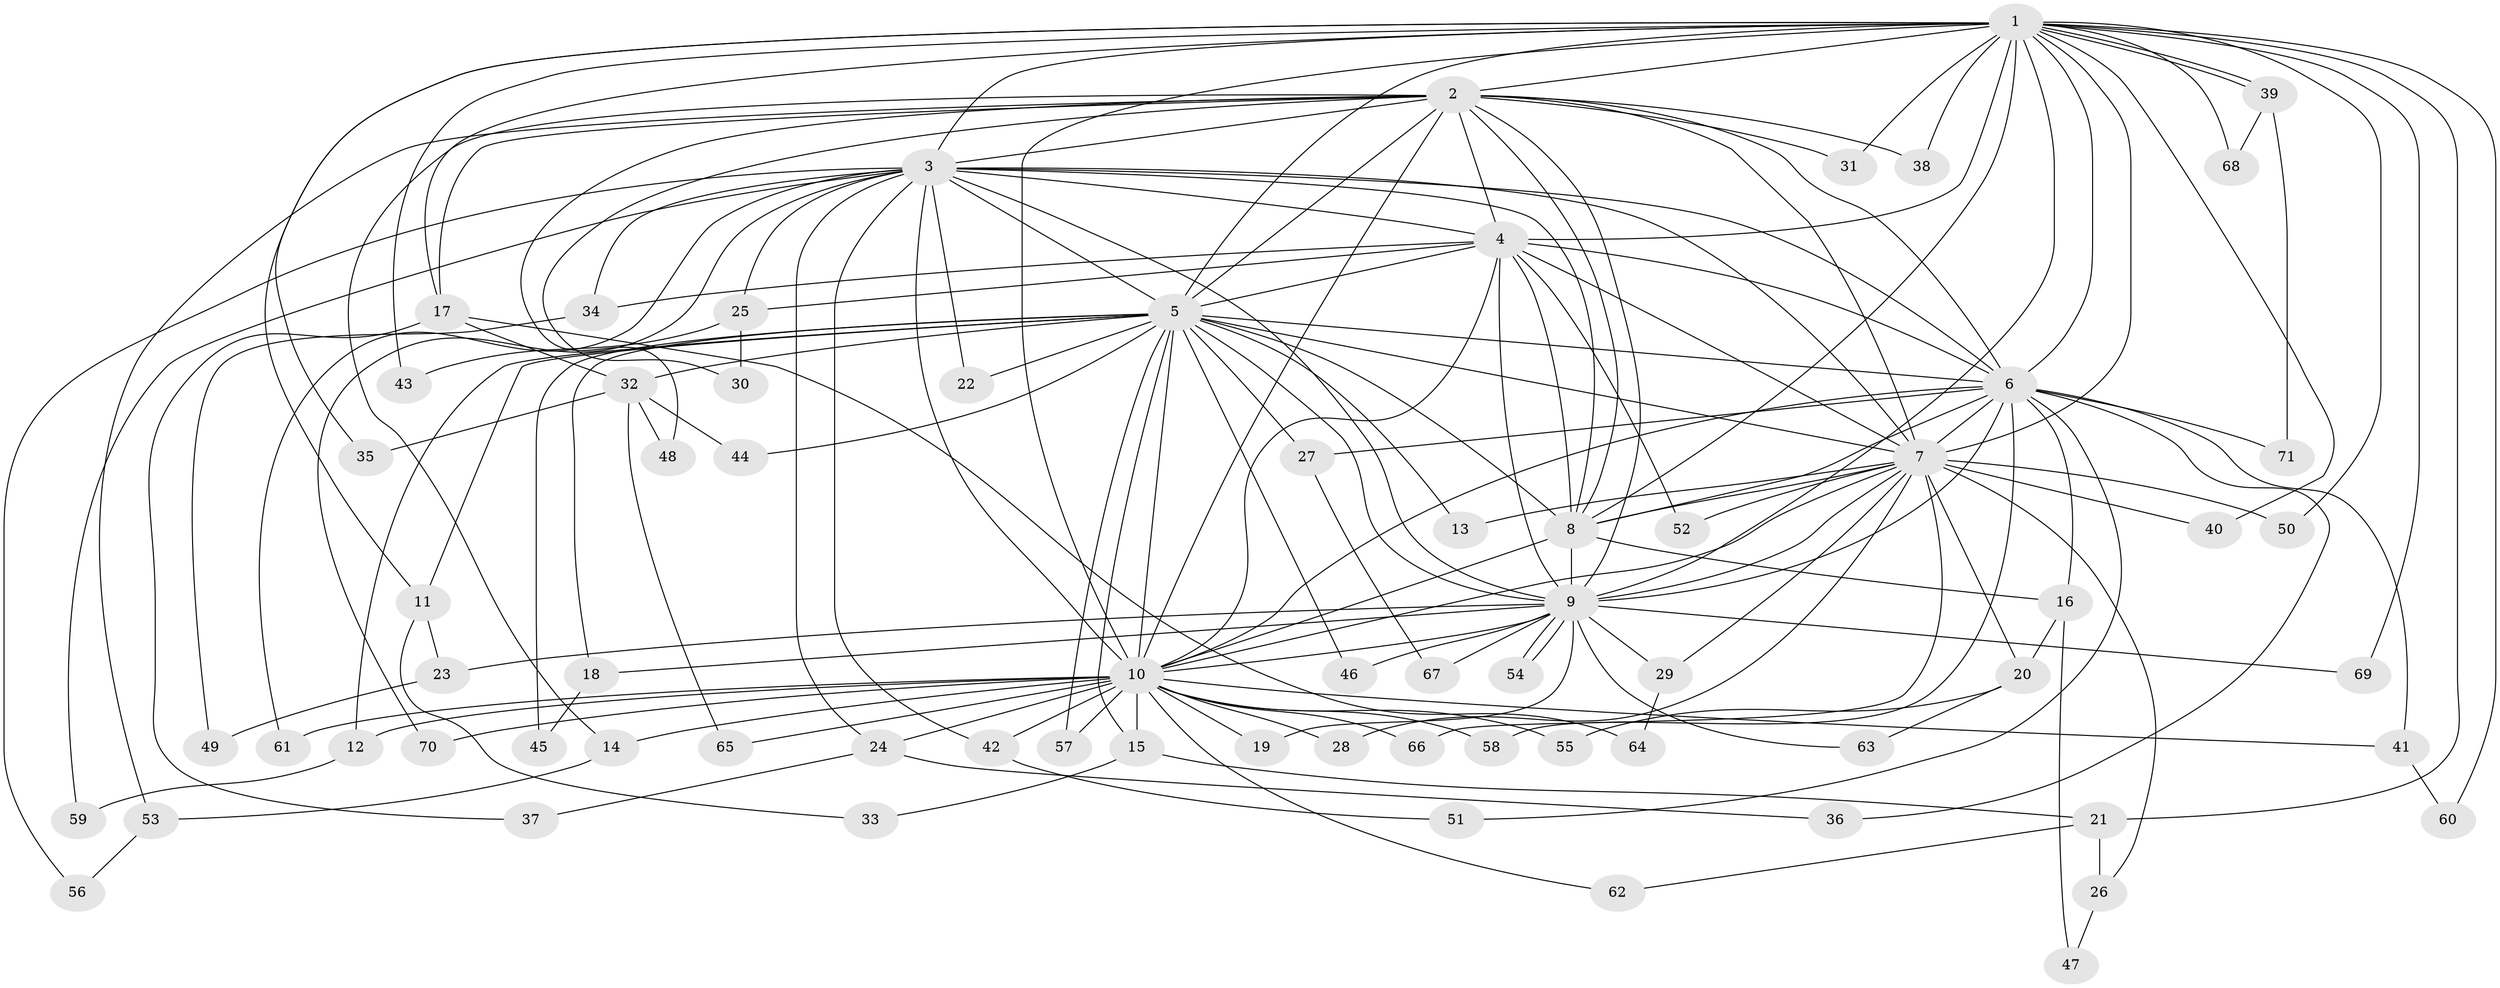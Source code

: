 // Generated by graph-tools (version 1.1) at 2025/14/03/09/25 04:14:13]
// undirected, 71 vertices, 167 edges
graph export_dot {
graph [start="1"]
  node [color=gray90,style=filled];
  1;
  2;
  3;
  4;
  5;
  6;
  7;
  8;
  9;
  10;
  11;
  12;
  13;
  14;
  15;
  16;
  17;
  18;
  19;
  20;
  21;
  22;
  23;
  24;
  25;
  26;
  27;
  28;
  29;
  30;
  31;
  32;
  33;
  34;
  35;
  36;
  37;
  38;
  39;
  40;
  41;
  42;
  43;
  44;
  45;
  46;
  47;
  48;
  49;
  50;
  51;
  52;
  53;
  54;
  55;
  56;
  57;
  58;
  59;
  60;
  61;
  62;
  63;
  64;
  65;
  66;
  67;
  68;
  69;
  70;
  71;
  1 -- 2;
  1 -- 3;
  1 -- 4;
  1 -- 5;
  1 -- 6;
  1 -- 7;
  1 -- 8;
  1 -- 9;
  1 -- 10;
  1 -- 11;
  1 -- 17;
  1 -- 21;
  1 -- 31;
  1 -- 35;
  1 -- 38;
  1 -- 39;
  1 -- 39;
  1 -- 40;
  1 -- 43;
  1 -- 50;
  1 -- 60;
  1 -- 68;
  1 -- 69;
  2 -- 3;
  2 -- 4;
  2 -- 5;
  2 -- 6;
  2 -- 7;
  2 -- 8;
  2 -- 9;
  2 -- 10;
  2 -- 14;
  2 -- 17;
  2 -- 30;
  2 -- 31;
  2 -- 38;
  2 -- 48;
  2 -- 53;
  3 -- 4;
  3 -- 5;
  3 -- 6;
  3 -- 7;
  3 -- 8;
  3 -- 9;
  3 -- 10;
  3 -- 22;
  3 -- 24;
  3 -- 25;
  3 -- 34;
  3 -- 42;
  3 -- 56;
  3 -- 59;
  3 -- 61;
  3 -- 70;
  4 -- 5;
  4 -- 6;
  4 -- 7;
  4 -- 8;
  4 -- 9;
  4 -- 10;
  4 -- 25;
  4 -- 34;
  4 -- 52;
  5 -- 6;
  5 -- 7;
  5 -- 8;
  5 -- 9;
  5 -- 10;
  5 -- 11;
  5 -- 12;
  5 -- 13;
  5 -- 15;
  5 -- 18;
  5 -- 22;
  5 -- 27;
  5 -- 32;
  5 -- 44;
  5 -- 45;
  5 -- 46;
  5 -- 57;
  6 -- 7;
  6 -- 8;
  6 -- 9;
  6 -- 10;
  6 -- 16;
  6 -- 27;
  6 -- 36;
  6 -- 41;
  6 -- 51;
  6 -- 58;
  6 -- 71;
  7 -- 8;
  7 -- 9;
  7 -- 10;
  7 -- 13;
  7 -- 20;
  7 -- 26;
  7 -- 28;
  7 -- 29;
  7 -- 40;
  7 -- 50;
  7 -- 52;
  7 -- 66;
  8 -- 9;
  8 -- 10;
  8 -- 16;
  9 -- 10;
  9 -- 18;
  9 -- 19;
  9 -- 23;
  9 -- 29;
  9 -- 46;
  9 -- 54;
  9 -- 54;
  9 -- 63;
  9 -- 67;
  9 -- 69;
  10 -- 12;
  10 -- 14;
  10 -- 15;
  10 -- 19;
  10 -- 24;
  10 -- 28;
  10 -- 41;
  10 -- 42;
  10 -- 55;
  10 -- 57;
  10 -- 58;
  10 -- 61;
  10 -- 62;
  10 -- 65;
  10 -- 66;
  10 -- 70;
  11 -- 23;
  11 -- 33;
  12 -- 59;
  14 -- 53;
  15 -- 21;
  15 -- 33;
  16 -- 20;
  16 -- 47;
  17 -- 32;
  17 -- 37;
  17 -- 64;
  18 -- 45;
  20 -- 55;
  20 -- 63;
  21 -- 26;
  21 -- 62;
  23 -- 49;
  24 -- 36;
  24 -- 37;
  25 -- 30;
  25 -- 43;
  26 -- 47;
  27 -- 67;
  29 -- 64;
  32 -- 35;
  32 -- 44;
  32 -- 48;
  32 -- 65;
  34 -- 49;
  39 -- 68;
  39 -- 71;
  41 -- 60;
  42 -- 51;
  53 -- 56;
}
